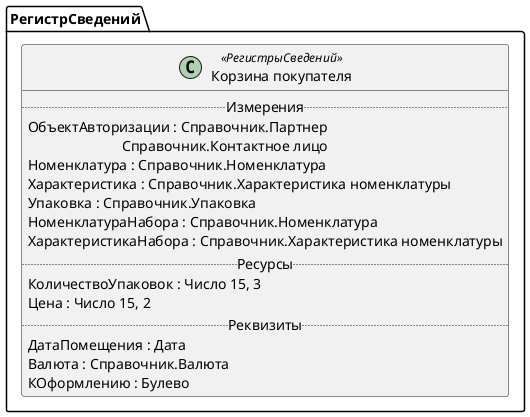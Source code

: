 ﻿@startuml КорзинаПокупателя
'!include templates.wsd
'..\include templates.wsd
class РегистрСведений.КорзинаПокупателя as "Корзина покупателя" <<РегистрыСведений>>
{
..Измерения..
ОбъектАвторизации : Справочник.Партнер\rСправочник.Контактное лицо
Номенклатура : Справочник.Номенклатура
Характеристика : Справочник.Характеристика номенклатуры
Упаковка : Справочник.Упаковка
НоменклатураНабора : Справочник.Номенклатура
ХарактеристикаНабора : Справочник.Характеристика номенклатуры
..Ресурсы..
КоличествоУпаковок : Число 15, 3
Цена : Число 15, 2
..Реквизиты..
ДатаПомещения : Дата
Валюта : Справочник.Валюта
КОформлению : Булево
}
@enduml
